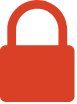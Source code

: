 <mxfile version="14.6.13" type="device"><diagram id="SJGVZ2d94LEQSH9GNzta" name="Seite-1"><mxGraphModel dx="1086" dy="4473" grid="1" gridSize="10" guides="1" tooltips="1" connect="1" arrows="1" fold="1" page="1" pageScale="1" pageWidth="827" pageHeight="1169" math="0" shadow="0"><root><mxCell id="0"/><mxCell id="1" parent="0"/><mxCell id="Q5DEVFgS3fkV_TaMSaKI-1" value="" style="pointerEvents=1;shadow=0;dashed=0;html=1;strokeColor=none;labelPosition=center;verticalLabelPosition=bottom;verticalAlign=top;outlineConnect=0;align=center;shape=mxgraph.office.security.lock_protected;fillColor=#DA4026;aspect=fixed;" vertex="1" parent="1"><mxGeometry x="40" y="-3480" width="37.27" height="51" as="geometry"/></mxCell></root></mxGraphModel></diagram></mxfile>